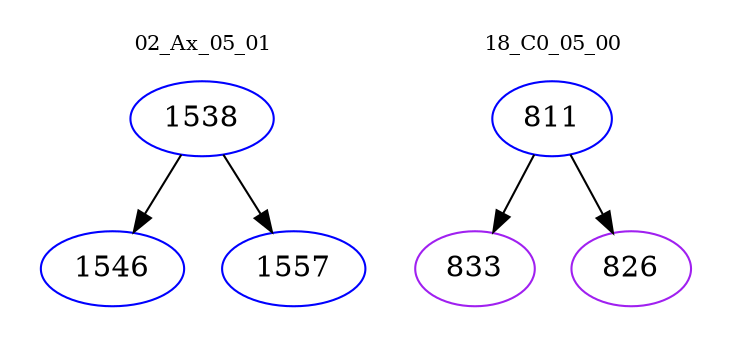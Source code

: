 digraph{
subgraph cluster_0 {
color = white
label = "02_Ax_05_01";
fontsize=10;
T0_1538 [label="1538", color="blue"]
T0_1538 -> T0_1546 [color="black"]
T0_1546 [label="1546", color="blue"]
T0_1538 -> T0_1557 [color="black"]
T0_1557 [label="1557", color="blue"]
}
subgraph cluster_1 {
color = white
label = "18_C0_05_00";
fontsize=10;
T1_811 [label="811", color="blue"]
T1_811 -> T1_833 [color="black"]
T1_833 [label="833", color="purple"]
T1_811 -> T1_826 [color="black"]
T1_826 [label="826", color="purple"]
}
}
